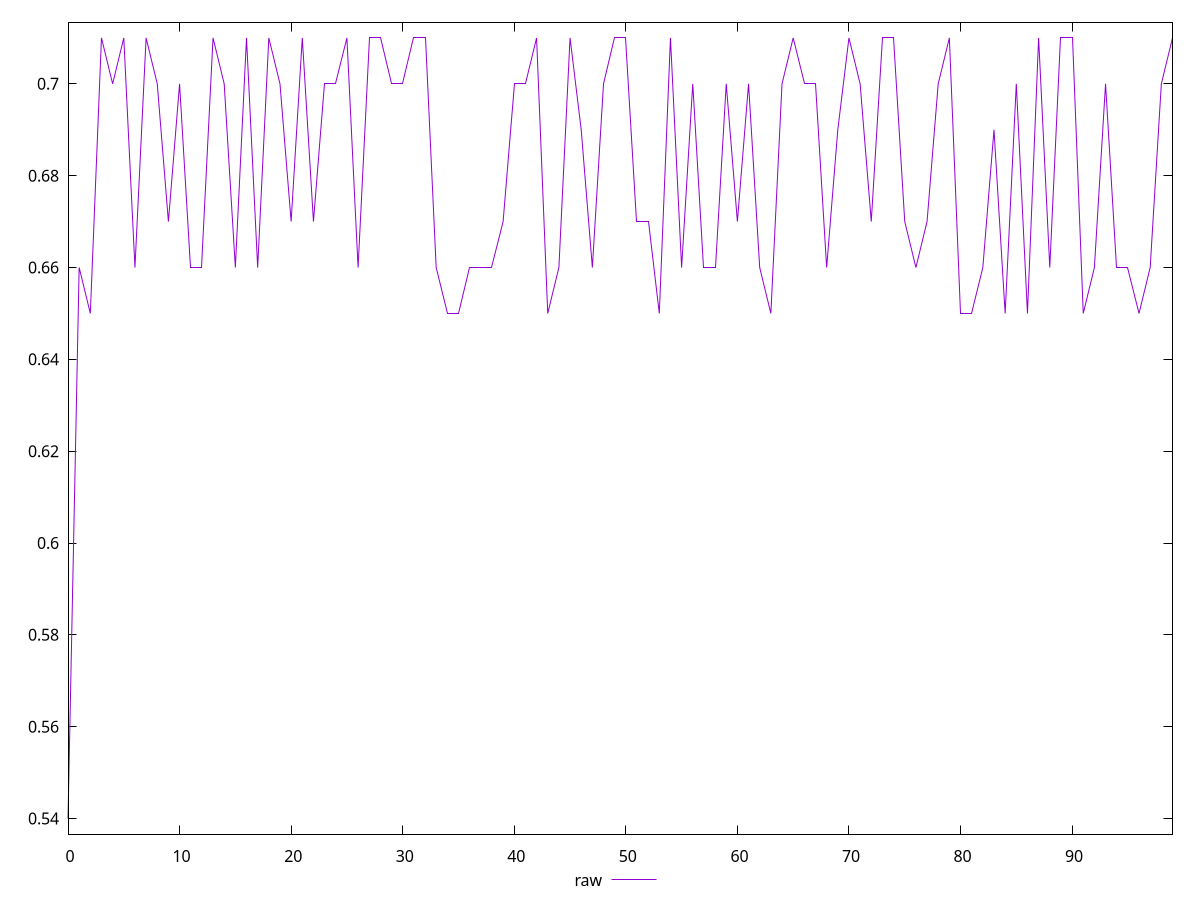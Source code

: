 reset

$raw <<EOF
0 0.54
1 0.66
2 0.65
3 0.71
4 0.7
5 0.71
6 0.66
7 0.71
8 0.7
9 0.67
10 0.7
11 0.66
12 0.66
13 0.71
14 0.7
15 0.66
16 0.71
17 0.66
18 0.71
19 0.7
20 0.67
21 0.71
22 0.67
23 0.7
24 0.7
25 0.71
26 0.66
27 0.71
28 0.71
29 0.7
30 0.7
31 0.71
32 0.71
33 0.66
34 0.65
35 0.65
36 0.66
37 0.66
38 0.66
39 0.67
40 0.7
41 0.7
42 0.71
43 0.65
44 0.66
45 0.71
46 0.69
47 0.66
48 0.7
49 0.71
50 0.71
51 0.67
52 0.67
53 0.65
54 0.71
55 0.66
56 0.7
57 0.66
58 0.66
59 0.7
60 0.67
61 0.7
62 0.66
63 0.65
64 0.7
65 0.71
66 0.7
67 0.7
68 0.66
69 0.69
70 0.71
71 0.7
72 0.67
73 0.71
74 0.71
75 0.67
76 0.66
77 0.67
78 0.7
79 0.71
80 0.65
81 0.65
82 0.66
83 0.69
84 0.65
85 0.7
86 0.65
87 0.71
88 0.66
89 0.71
90 0.71
91 0.65
92 0.66
93 0.7
94 0.66
95 0.66
96 0.65
97 0.66
98 0.7
99 0.71
EOF

set key outside below
set xrange [0:99]
set yrange [0.5366000000000001:0.7133999999999999]
set trange [0.5366000000000001:0.7133999999999999]
set terminal svg size 640, 500 enhanced background rgb 'white'
set output "report_00019_2021-02-10T18-14-37.922Z//meta/score/samples/pages+cached+noadtech+nomedia/raw/values.svg"

plot $raw title "raw" with line

reset
